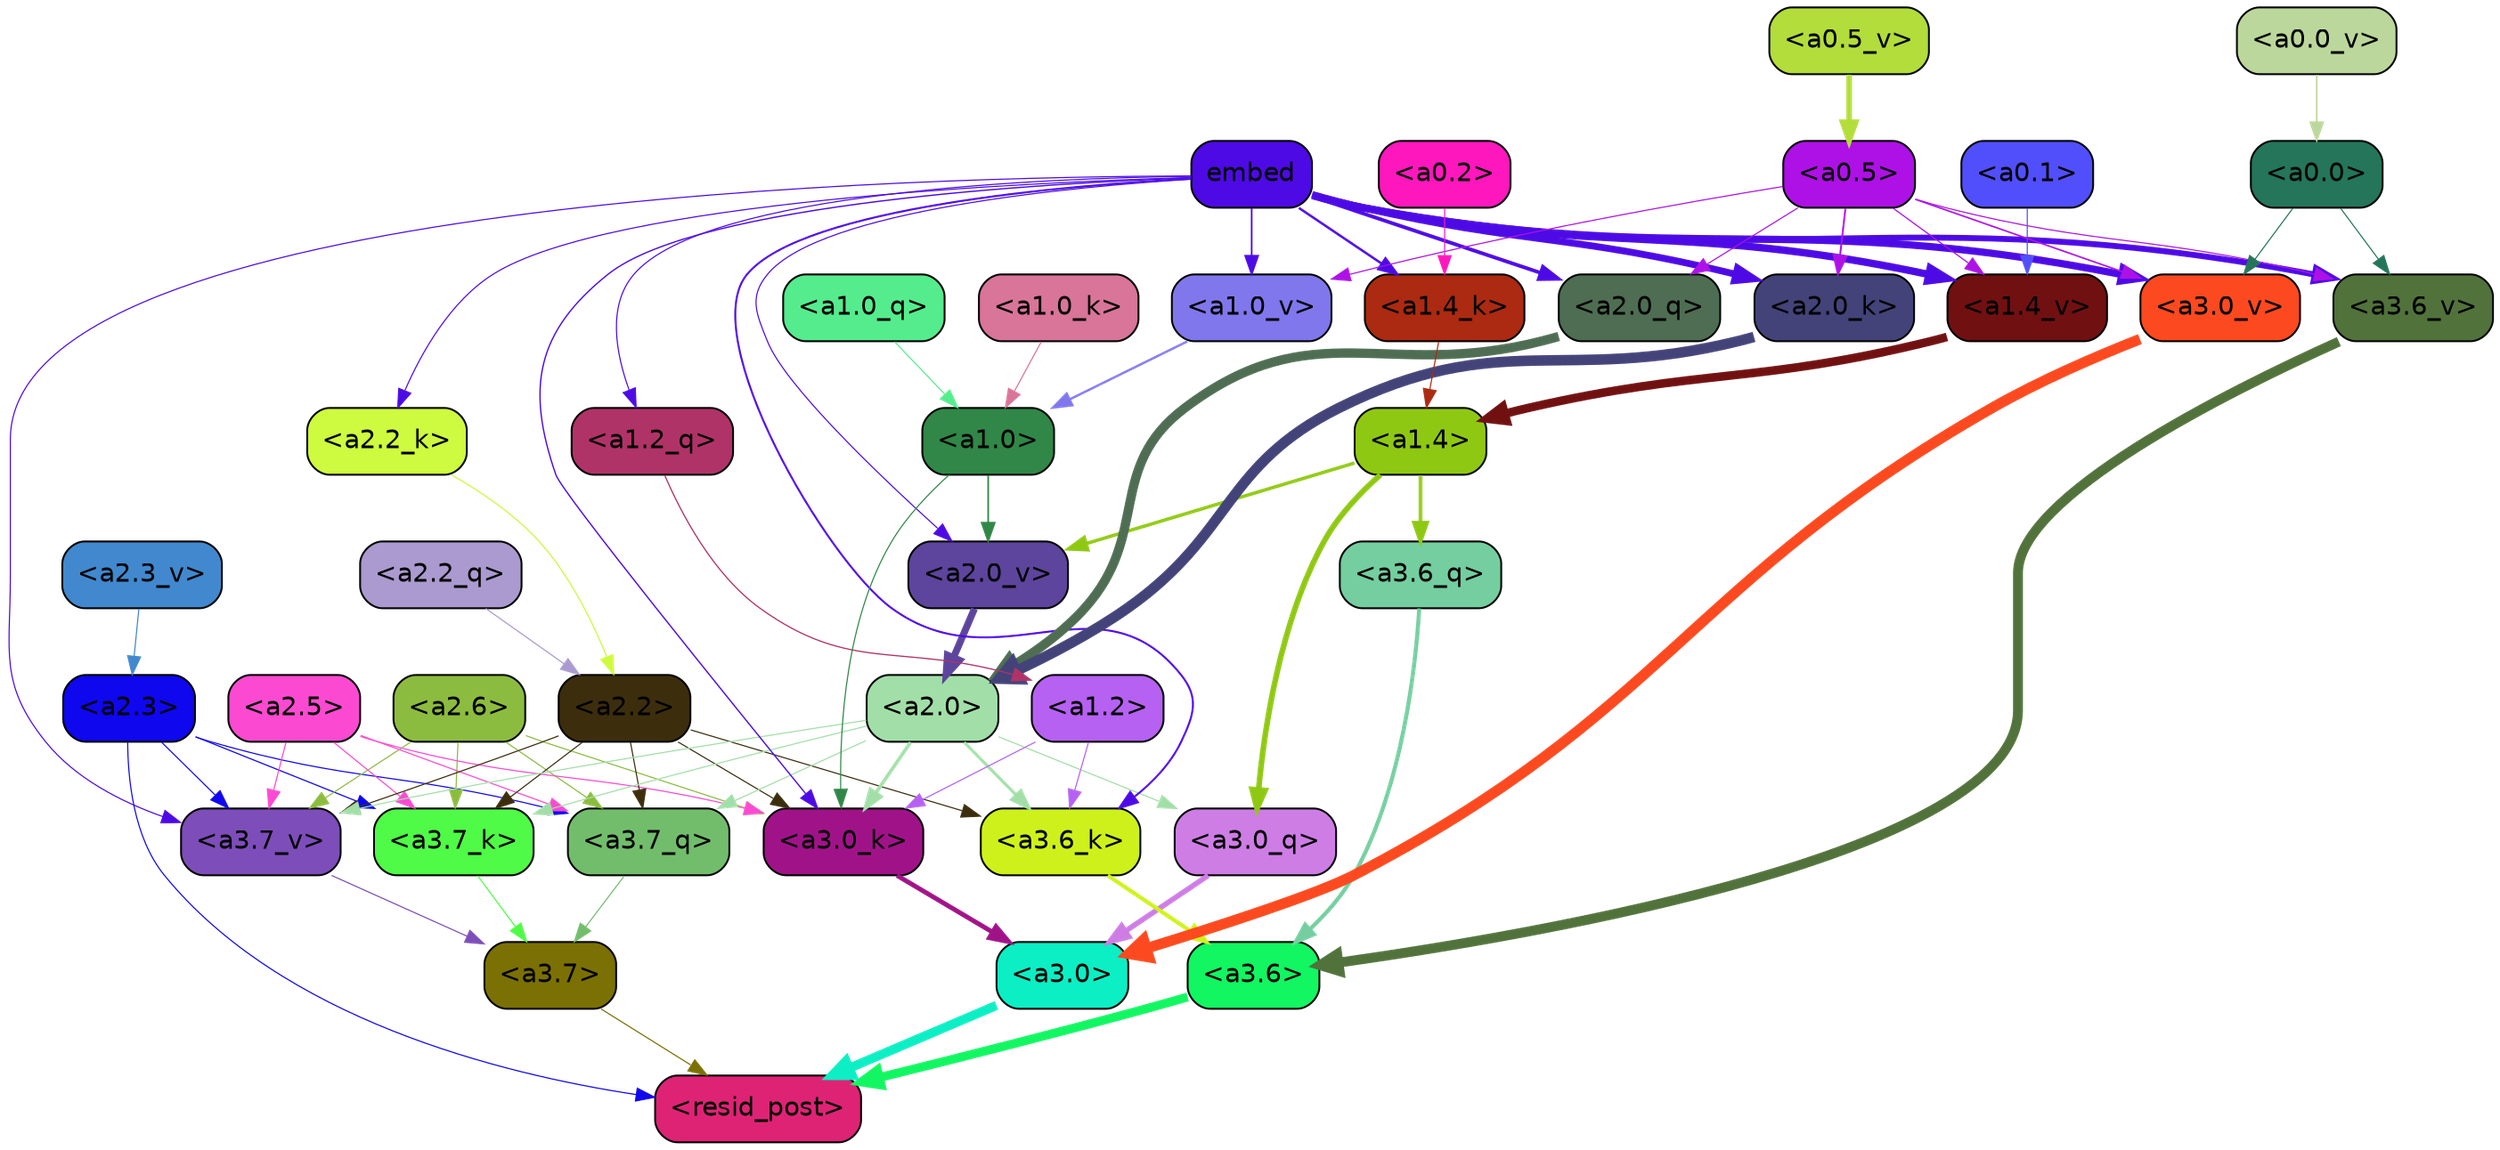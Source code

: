 strict digraph "" {
	graph [bgcolor=transparent,
		layout=dot,
		overlap=false,
		splines=true
	];
	"<a3.7>"	[color=black,
		fillcolor="#7b7003",
		fontname=Helvetica,
		shape=box,
		style="filled, rounded"];
	"<resid_post>"	[color=black,
		fillcolor="#de2375",
		fontname=Helvetica,
		shape=box,
		style="filled, rounded"];
	"<a3.7>" -> "<resid_post>"	[color="#7b7003",
		penwidth=0.6];
	"<a3.6>"	[color=black,
		fillcolor="#11f661",
		fontname=Helvetica,
		shape=box,
		style="filled, rounded"];
	"<a3.6>" -> "<resid_post>"	[color="#11f661",
		penwidth=4.751592040061951];
	"<a3.0>"	[color=black,
		fillcolor="#0ceec4",
		fontname=Helvetica,
		shape=box,
		style="filled, rounded"];
	"<a3.0>" -> "<resid_post>"	[color="#0ceec4",
		penwidth=4.904066681861877];
	"<a2.3>"	[color=black,
		fillcolor="#0f07ee",
		fontname=Helvetica,
		shape=box,
		style="filled, rounded"];
	"<a2.3>" -> "<resid_post>"	[color="#0f07ee",
		penwidth=0.6];
	"<a3.7_q>"	[color=black,
		fillcolor="#72bd6c",
		fontname=Helvetica,
		shape=box,
		style="filled, rounded"];
	"<a2.3>" -> "<a3.7_q>"	[color="#0f07ee",
		penwidth=0.6];
	"<a3.7_k>"	[color=black,
		fillcolor="#4ffb46",
		fontname=Helvetica,
		shape=box,
		style="filled, rounded"];
	"<a2.3>" -> "<a3.7_k>"	[color="#0f07ee",
		penwidth=0.6];
	"<a3.7_v>"	[color=black,
		fillcolor="#7d4db9",
		fontname=Helvetica,
		shape=box,
		style="filled, rounded"];
	"<a2.3>" -> "<a3.7_v>"	[color="#0f07ee",
		penwidth=0.6];
	"<a3.7_q>" -> "<a3.7>"	[color="#72bd6c",
		penwidth=0.6];
	"<a3.6_q>"	[color=black,
		fillcolor="#74ce9f",
		fontname=Helvetica,
		shape=box,
		style="filled, rounded"];
	"<a3.6_q>" -> "<a3.6>"	[color="#74ce9f",
		penwidth=2.160832464694977];
	"<a3.0_q>"	[color=black,
		fillcolor="#ce7de5",
		fontname=Helvetica,
		shape=box,
		style="filled, rounded"];
	"<a3.0_q>" -> "<a3.0>"	[color="#ce7de5",
		penwidth=2.870753765106201];
	"<a3.7_k>" -> "<a3.7>"	[color="#4ffb46",
		penwidth=0.6];
	"<a3.6_k>"	[color=black,
		fillcolor="#cef11c",
		fontname=Helvetica,
		shape=box,
		style="filled, rounded"];
	"<a3.6_k>" -> "<a3.6>"	[color="#cef11c",
		penwidth=2.13908451795578];
	"<a3.0_k>"	[color=black,
		fillcolor="#a01388",
		fontname=Helvetica,
		shape=box,
		style="filled, rounded"];
	"<a3.0_k>" -> "<a3.0>"	[color="#a01388",
		penwidth=2.520303964614868];
	"<a3.7_v>" -> "<a3.7>"	[color="#7d4db9",
		penwidth=0.6];
	"<a3.6_v>"	[color=black,
		fillcolor="#51723b",
		fontname=Helvetica,
		shape=box,
		style="filled, rounded"];
	"<a3.6_v>" -> "<a3.6>"	[color="#51723b",
		penwidth=5.297133803367615];
	"<a3.0_v>"	[color=black,
		fillcolor="#fd491f",
		fontname=Helvetica,
		shape=box,
		style="filled, rounded"];
	"<a3.0_v>" -> "<a3.0>"	[color="#fd491f",
		penwidth=5.680712580680847];
	"<a2.6>"	[color=black,
		fillcolor="#8cbc3f",
		fontname=Helvetica,
		shape=box,
		style="filled, rounded"];
	"<a2.6>" -> "<a3.7_q>"	[color="#8cbc3f",
		penwidth=0.6];
	"<a2.6>" -> "<a3.7_k>"	[color="#8cbc3f",
		penwidth=0.6];
	"<a2.6>" -> "<a3.0_k>"	[color="#8cbc3f",
		penwidth=0.6];
	"<a2.6>" -> "<a3.7_v>"	[color="#8cbc3f",
		penwidth=0.6];
	"<a2.5>"	[color=black,
		fillcolor="#fb4ad1",
		fontname=Helvetica,
		shape=box,
		style="filled, rounded"];
	"<a2.5>" -> "<a3.7_q>"	[color="#fb4ad1",
		penwidth=0.6];
	"<a2.5>" -> "<a3.7_k>"	[color="#fb4ad1",
		penwidth=0.6];
	"<a2.5>" -> "<a3.0_k>"	[color="#fb4ad1",
		penwidth=0.6];
	"<a2.5>" -> "<a3.7_v>"	[color="#fb4ad1",
		penwidth=0.6];
	"<a2.2>"	[color=black,
		fillcolor="#3c2e0d",
		fontname=Helvetica,
		shape=box,
		style="filled, rounded"];
	"<a2.2>" -> "<a3.7_q>"	[color="#3c2e0d",
		penwidth=0.6];
	"<a2.2>" -> "<a3.7_k>"	[color="#3c2e0d",
		penwidth=0.6];
	"<a2.2>" -> "<a3.6_k>"	[color="#3c2e0d",
		penwidth=0.6];
	"<a2.2>" -> "<a3.0_k>"	[color="#3c2e0d",
		penwidth=0.6];
	"<a2.2>" -> "<a3.7_v>"	[color="#3c2e0d",
		penwidth=0.6];
	"<a2.0>"	[color=black,
		fillcolor="#a2dfa8",
		fontname=Helvetica,
		shape=box,
		style="filled, rounded"];
	"<a2.0>" -> "<a3.7_q>"	[color="#a2dfa8",
		penwidth=0.6];
	"<a2.0>" -> "<a3.0_q>"	[color="#a2dfa8",
		penwidth=0.6];
	"<a2.0>" -> "<a3.7_k>"	[color="#a2dfa8",
		penwidth=0.6];
	"<a2.0>" -> "<a3.6_k>"	[color="#a2dfa8",
		penwidth=1.5897698998451233];
	"<a2.0>" -> "<a3.0_k>"	[color="#a2dfa8",
		penwidth=1.8405593037605286];
	"<a2.0>" -> "<a3.7_v>"	[color="#a2dfa8",
		penwidth=0.6];
	"<a1.4>"	[color=black,
		fillcolor="#8fc813",
		fontname=Helvetica,
		shape=box,
		style="filled, rounded"];
	"<a1.4>" -> "<a3.6_q>"	[color="#8fc813",
		penwidth=2.0260728895664215];
	"<a1.4>" -> "<a3.0_q>"	[color="#8fc813",
		penwidth=3.0185627341270447];
	"<a2.0_v>"	[color=black,
		fillcolor="#5d449c",
		fontname=Helvetica,
		shape=box,
		style="filled, rounded"];
	"<a1.4>" -> "<a2.0_v>"	[color="#8fc813",
		penwidth=1.7970525026321411];
	"<a1.2>"	[color=black,
		fillcolor="#b661f2",
		fontname=Helvetica,
		shape=box,
		style="filled, rounded"];
	"<a1.2>" -> "<a3.6_k>"	[color="#b661f2",
		penwidth=0.6];
	"<a1.2>" -> "<a3.0_k>"	[color="#b661f2",
		penwidth=0.6];
	embed	[color=black,
		fillcolor="#4d0ae4",
		fontname=Helvetica,
		shape=box,
		style="filled, rounded"];
	embed -> "<a3.6_k>"	[color="#4d0ae4",
		penwidth=1.046662151813507];
	embed -> "<a3.0_k>"	[color="#4d0ae4",
		penwidth=0.6995279788970947];
	embed -> "<a3.7_v>"	[color="#4d0ae4",
		penwidth=0.6];
	embed -> "<a3.6_v>"	[color="#4d0ae4",
		penwidth=3.1840110421180725];
	embed -> "<a3.0_v>"	[color="#4d0ae4",
		penwidth=3.9005755856633186];
	"<a2.0_q>"	[color=black,
		fillcolor="#4e6d52",
		fontname=Helvetica,
		shape=box,
		style="filled, rounded"];
	embed -> "<a2.0_q>"	[color="#4d0ae4",
		penwidth=1.9669389724731445];
	"<a2.2_k>"	[color=black,
		fillcolor="#cefa3f",
		fontname=Helvetica,
		shape=box,
		style="filled, rounded"];
	embed -> "<a2.2_k>"	[color="#4d0ae4",
		penwidth=0.6];
	"<a2.0_k>"	[color=black,
		fillcolor="#434379",
		fontname=Helvetica,
		shape=box,
		style="filled, rounded"];
	embed -> "<a2.0_k>"	[color="#4d0ae4",
		penwidth=3.6898754835128784];
	embed -> "<a2.0_v>"	[color="#4d0ae4",
		penwidth=0.6];
	"<a1.2_q>"	[color=black,
		fillcolor="#b03368",
		fontname=Helvetica,
		shape=box,
		style="filled, rounded"];
	embed -> "<a1.2_q>"	[color="#4d0ae4",
		penwidth=0.6];
	"<a1.4_k>"	[color=black,
		fillcolor="#ab2a11",
		fontname=Helvetica,
		shape=box,
		style="filled, rounded"];
	embed -> "<a1.4_k>"	[color="#4d0ae4",
		penwidth=1.2758672684431076];
	"<a1.4_v>"	[color=black,
		fillcolor="#711011",
		fontname=Helvetica,
		shape=box,
		style="filled, rounded"];
	embed -> "<a1.4_v>"	[color="#4d0ae4",
		penwidth=3.992354243993759];
	"<a1.0_v>"	[color=black,
		fillcolor="#8077ed",
		fontname=Helvetica,
		shape=box,
		style="filled, rounded"];
	embed -> "<a1.0_v>"	[color="#4d0ae4",
		penwidth=0.8768336176872253];
	"<a1.0>"	[color=black,
		fillcolor="#308747",
		fontname=Helvetica,
		shape=box,
		style="filled, rounded"];
	"<a1.0>" -> "<a3.0_k>"	[color="#308747",
		penwidth=0.6];
	"<a1.0>" -> "<a2.0_v>"	[color="#308747",
		penwidth=0.8836666345596313];
	"<a0.5>"	[color=black,
		fillcolor="#ad11e6",
		fontname=Helvetica,
		shape=box,
		style="filled, rounded"];
	"<a0.5>" -> "<a3.6_v>"	[color="#ad11e6",
		penwidth=0.6];
	"<a0.5>" -> "<a3.0_v>"	[color="#ad11e6",
		penwidth=0.8493617177009583];
	"<a0.5>" -> "<a2.0_q>"	[color="#ad11e6",
		penwidth=0.6];
	"<a0.5>" -> "<a2.0_k>"	[color="#ad11e6",
		penwidth=0.9942188858985901];
	"<a0.5>" -> "<a1.4_v>"	[color="#ad11e6",
		penwidth=0.6379710733890533];
	"<a0.5>" -> "<a1.0_v>"	[color="#ad11e6",
		penwidth=0.6];
	"<a0.0>"	[color=black,
		fillcolor="#247559",
		fontname=Helvetica,
		shape=box,
		style="filled, rounded"];
	"<a0.0>" -> "<a3.6_v>"	[color="#247559",
		penwidth=0.6];
	"<a0.0>" -> "<a3.0_v>"	[color="#247559",
		penwidth=0.6];
	"<a2.2_q>"	[color=black,
		fillcolor="#ab9acf",
		fontname=Helvetica,
		shape=box,
		style="filled, rounded"];
	"<a2.2_q>" -> "<a2.2>"	[color="#ab9acf",
		penwidth=0.6];
	"<a2.0_q>" -> "<a2.0>"	[color="#4e6d52",
		penwidth=5.0040658712387085];
	"<a2.2_k>" -> "<a2.2>"	[color="#cefa3f",
		penwidth=0.6304321400821209];
	"<a2.0_k>" -> "<a2.0>"	[color="#434379",
		penwidth=5.6445024609565735];
	"<a2.3_v>"	[color=black,
		fillcolor="#4188ce",
		fontname=Helvetica,
		shape=box,
		style="filled, rounded"];
	"<a2.3_v>" -> "<a2.3>"	[color="#4188ce",
		penwidth=0.6];
	"<a2.0_v>" -> "<a2.0>"	[color="#5d449c",
		penwidth=3.781584322452545];
	"<a1.2_q>" -> "<a1.2>"	[color="#b03368",
		penwidth=0.6481351256370544];
	"<a1.0_q>"	[color=black,
		fillcolor="#55ec8d",
		fontname=Helvetica,
		shape=box,
		style="filled, rounded"];
	"<a1.0_q>" -> "<a1.0>"	[color="#55ec8d",
		penwidth=0.6];
	"<a1.4_k>" -> "<a1.4>"	[color="#ab2a11",
		penwidth=0.6];
	"<a1.0_k>"	[color=black,
		fillcolor="#d87598",
		fontname=Helvetica,
		shape=box,
		style="filled, rounded"];
	"<a1.0_k>" -> "<a1.0>"	[color="#d87598",
		penwidth=0.6];
	"<a1.4_v>" -> "<a1.4>"	[color="#711011",
		penwidth=4.602061748504639];
	"<a1.0_v>" -> "<a1.0>"	[color="#8077ed",
		penwidth=1.227757602930069];
	"<a0.2>"	[color=black,
		fillcolor="#fe17bc",
		fontname=Helvetica,
		shape=box,
		style="filled, rounded"];
	"<a0.2>" -> "<a1.4_k>"	[color="#fe17bc",
		penwidth=0.6];
	"<a0.1>"	[color=black,
		fillcolor="#514ffb",
		fontname=Helvetica,
		shape=box,
		style="filled, rounded"];
	"<a0.1>" -> "<a1.4_v>"	[color="#514ffb",
		penwidth=0.6];
	"<a0.5_v>"	[color=black,
		fillcolor="#b2dd3b",
		fontname=Helvetica,
		shape=box,
		style="filled, rounded"];
	"<a0.5_v>" -> "<a0.5>"	[color="#b2dd3b",
		penwidth=2.9687485098838806];
	"<a0.0_v>"	[color=black,
		fillcolor="#bcd79b",
		fontname=Helvetica,
		shape=box,
		style="filled, rounded"];
	"<a0.0_v>" -> "<a0.0>"	[color="#bcd79b",
		penwidth=0.8196042068302631];
}
